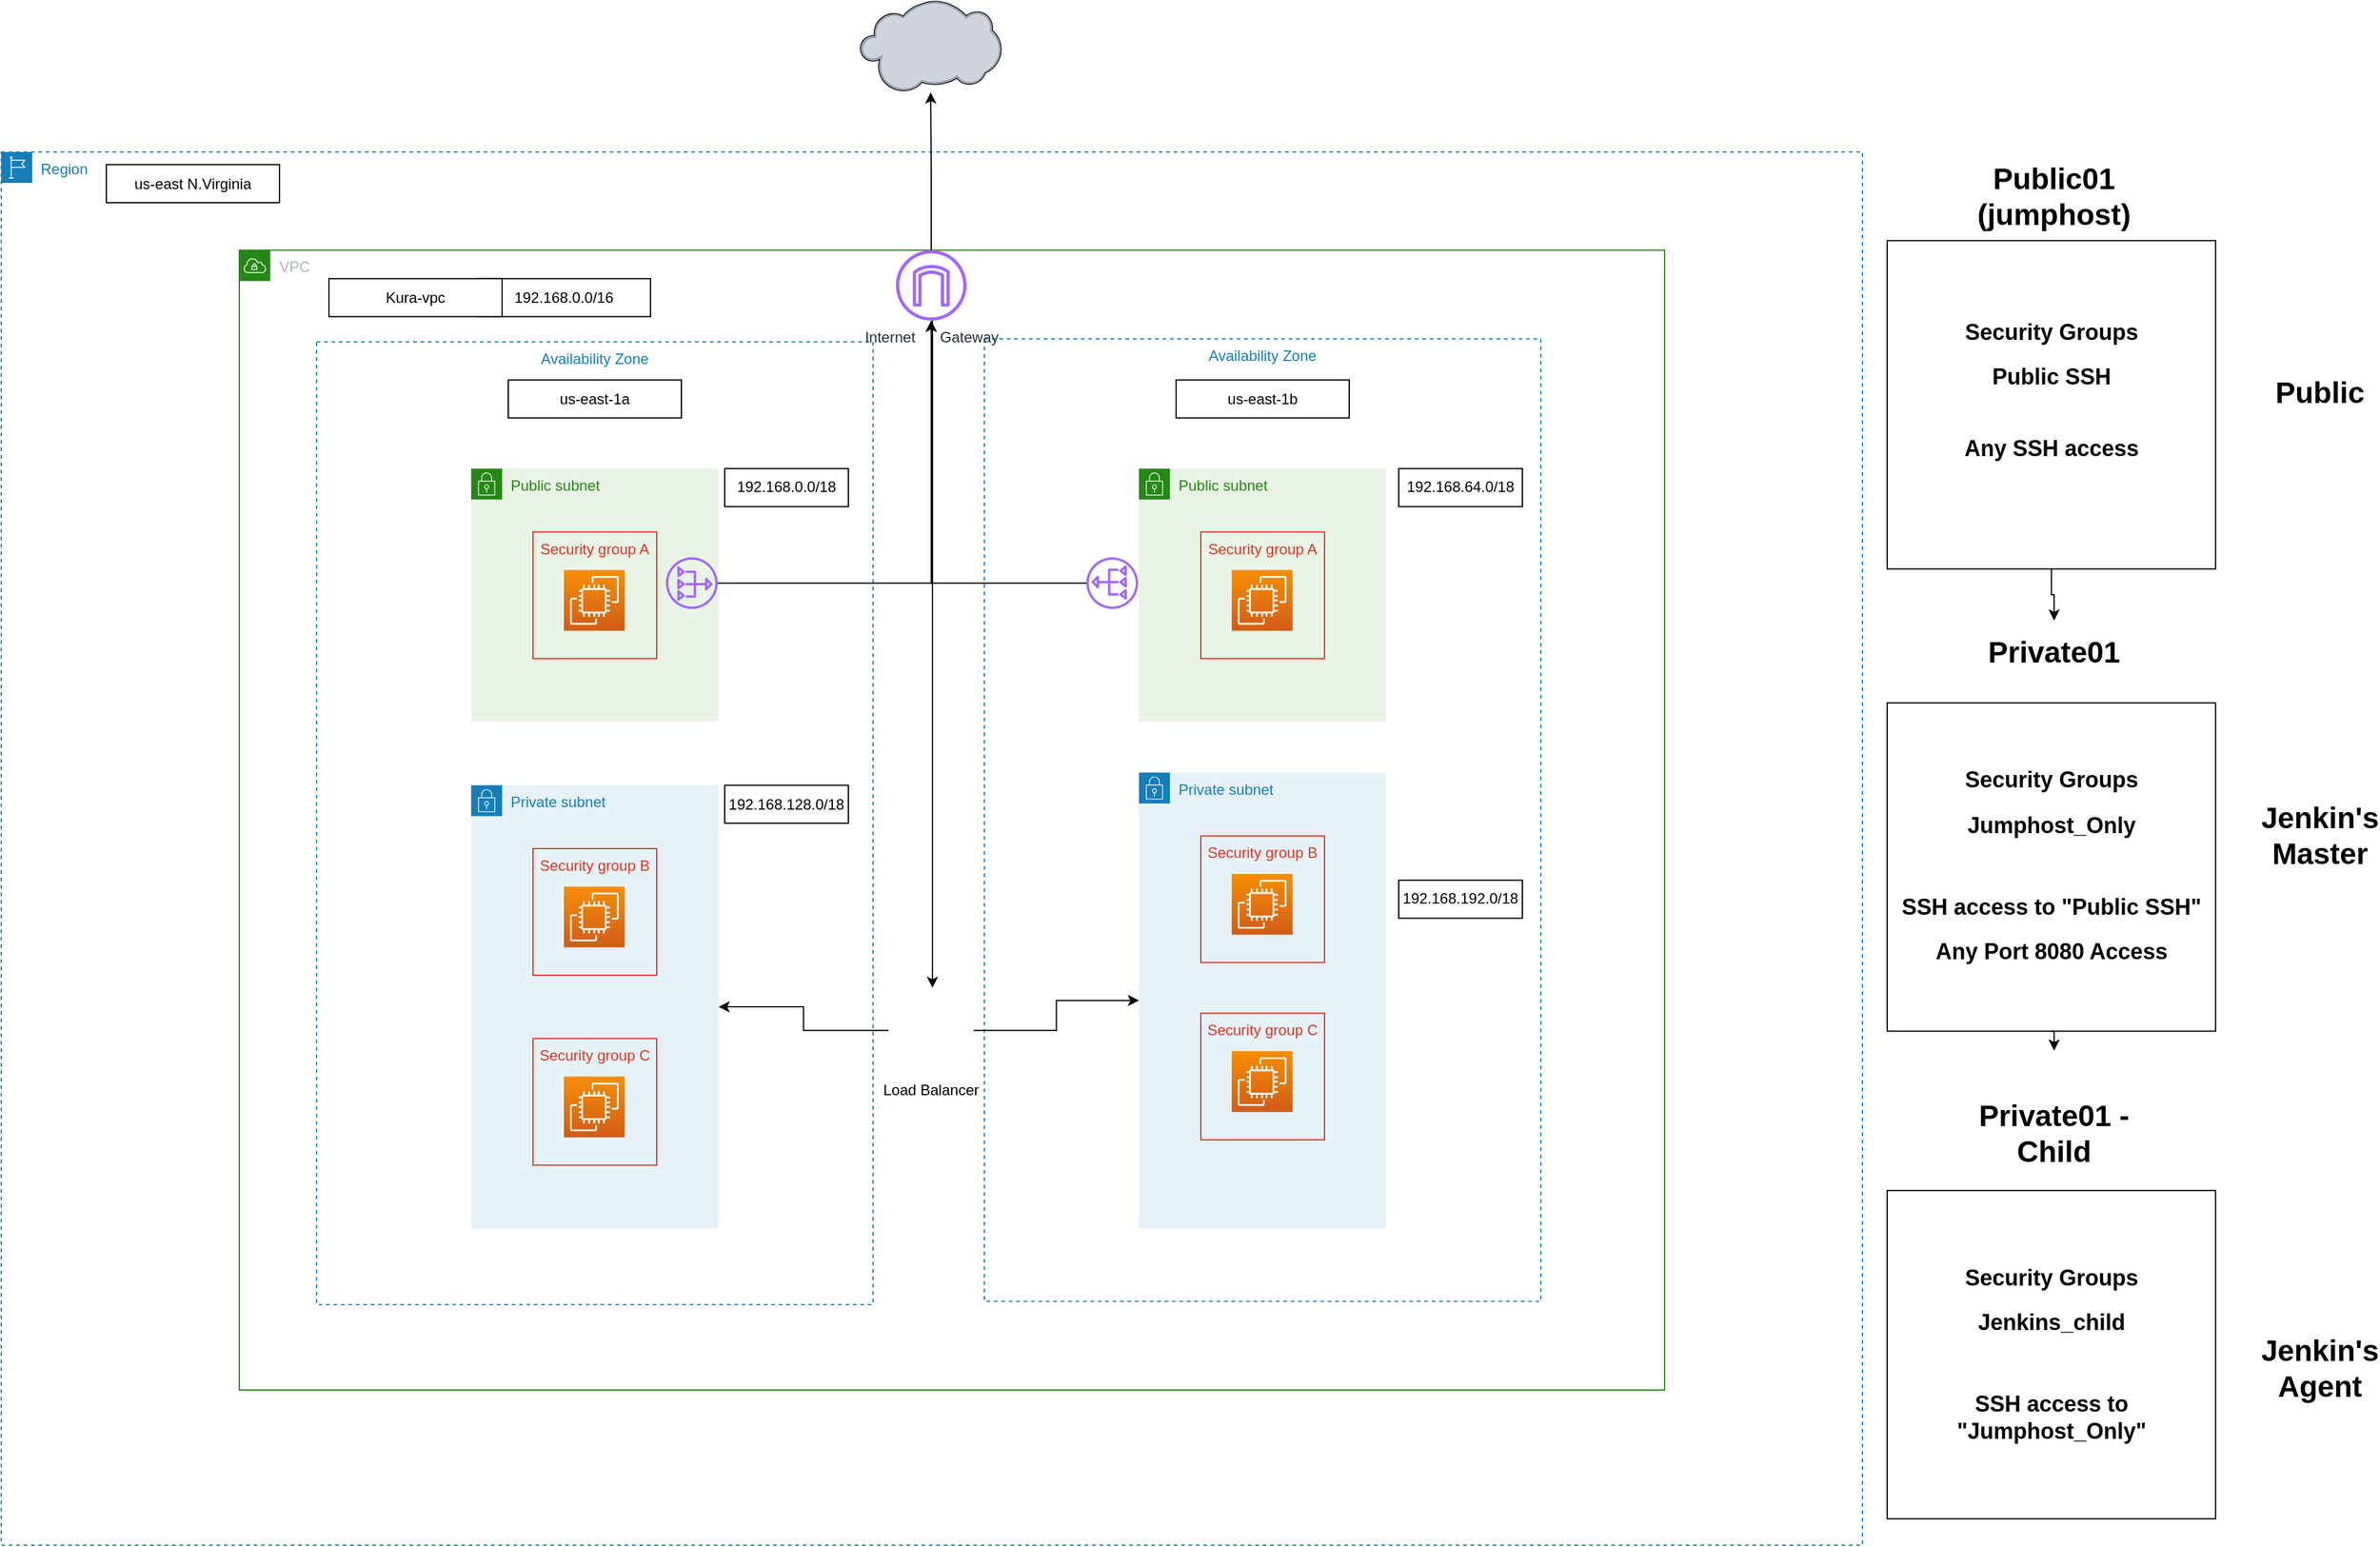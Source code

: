 <mxfile version="15.2.7" type="google"><diagram id="nw7TyY6NWrNO5nHJW8jS" name="Page-1"><mxGraphModel dx="2060" dy="1105" grid="1" gridSize="10" guides="1" tooltips="1" connect="1" arrows="1" fold="1" page="1" pageScale="1" pageWidth="850" pageHeight="1100" math="0" shadow="0"><root><mxCell id="0"/><mxCell id="1" parent="0"/><mxCell id="H42SkX31hr6P1atMQj-_-8" value="" style="group" vertex="1" connectable="0" parent="1"><mxGeometry x="240" y="530" width="1895" height="1250" as="geometry"/></mxCell><mxCell id="H42SkX31hr6P1atMQj-_-9" value="Availability Zone" style="fillColor=none;strokeColor=#147EBA;dashed=1;verticalAlign=top;fontStyle=0;fontColor=#147EBA;" vertex="1" parent="H42SkX31hr6P1atMQj-_-8"><mxGeometry x="255" y="276.639" width="450" height="778.689" as="geometry"/></mxCell><mxCell id="H42SkX31hr6P1atMQj-_-10" value="Region" style="points=[[0,0],[0.25,0],[0.5,0],[0.75,0],[1,0],[1,0.25],[1,0.5],[1,0.75],[1,1],[0.75,1],[0.5,1],[0.25,1],[0,1],[0,0.75],[0,0.5],[0,0.25]];outlineConnect=0;gradientColor=none;html=1;whiteSpace=wrap;fontSize=12;fontStyle=0;shape=mxgraph.aws4.group;grIcon=mxgraph.aws4.group_region;strokeColor=#147EBA;fillColor=none;verticalAlign=top;align=left;spacingLeft=30;fontColor=#147EBA;dashed=1;expand=1;" vertex="1" parent="H42SkX31hr6P1atMQj-_-8"><mxGeometry y="122.951" width="1505" height="1127.049" as="geometry"/></mxCell><mxCell id="H42SkX31hr6P1atMQj-_-11" value="VPC" style="points=[[0,0],[0.25,0],[0.5,0],[0.75,0],[1,0],[1,0.25],[1,0.5],[1,0.75],[1,1],[0.75,1],[0.5,1],[0.25,1],[0,1],[0,0.75],[0,0.5],[0,0.25]];outlineConnect=0;gradientColor=none;html=1;whiteSpace=wrap;fontSize=12;fontStyle=0;shape=mxgraph.aws4.group;grIcon=mxgraph.aws4.group_vpc;strokeColor=#248814;fillColor=none;verticalAlign=top;align=left;spacingLeft=30;fontColor=#AAB7B8;dashed=0;" vertex="1" parent="H42SkX31hr6P1atMQj-_-8"><mxGeometry x="192.5" y="202.357" width="1152.5" height="922.131" as="geometry"/></mxCell><mxCell id="H42SkX31hr6P1atMQj-_-12" value="Availability Zone" style="fillColor=none;strokeColor=#147EBA;dashed=1;verticalAlign=top;fontStyle=0;fontColor=#147EBA;" vertex="1" parent="H42SkX31hr6P1atMQj-_-8"><mxGeometry x="795" y="274.078" width="450" height="778.689" as="geometry"/></mxCell><mxCell id="H42SkX31hr6P1atMQj-_-13" value="" style="group" vertex="1" connectable="0" parent="H42SkX31hr6P1atMQj-_-8"><mxGeometry x="380" y="635.246" width="200" height="358.607" as="geometry"/></mxCell><mxCell id="H42SkX31hr6P1atMQj-_-14" value="Private subnet" style="points=[[0,0],[0.25,0],[0.5,0],[0.75,0],[1,0],[1,0.25],[1,0.5],[1,0.75],[1,1],[0.75,1],[0.5,1],[0.25,1],[0,1],[0,0.75],[0,0.5],[0,0.25]];outlineConnect=0;gradientColor=none;html=1;whiteSpace=wrap;fontSize=12;fontStyle=0;shape=mxgraph.aws4.group;grIcon=mxgraph.aws4.group_security_group;grStroke=0;strokeColor=#147EBA;fillColor=#E6F2F8;verticalAlign=top;align=left;spacingLeft=30;fontColor=#147EBA;dashed=0;" vertex="1" parent="H42SkX31hr6P1atMQj-_-13"><mxGeometry width="200" height="358.607" as="geometry"/></mxCell><mxCell id="H42SkX31hr6P1atMQj-_-15" value="Security group B" style="fillColor=none;strokeColor=#DD3522;verticalAlign=top;fontStyle=0;fontColor=#DD3522;" vertex="1" parent="H42SkX31hr6P1atMQj-_-13"><mxGeometry x="50" y="51.23" width="100" height="102.459" as="geometry"/></mxCell><mxCell id="H42SkX31hr6P1atMQj-_-16" value="" style="points=[[0,0,0],[0.25,0,0],[0.5,0,0],[0.75,0,0],[1,0,0],[0,1,0],[0.25,1,0],[0.5,1,0],[0.75,1,0],[1,1,0],[0,0.25,0],[0,0.5,0],[0,0.75,0],[1,0.25,0],[1,0.5,0],[1,0.75,0]];outlineConnect=0;fontColor=#232F3E;gradientColor=#F78E04;gradientDirection=north;fillColor=#D05C17;strokeColor=#ffffff;dashed=0;verticalLabelPosition=bottom;verticalAlign=top;align=center;html=1;fontSize=12;fontStyle=0;aspect=fixed;shape=mxgraph.aws4.resourceIcon;resIcon=mxgraph.aws4.ec2;" vertex="1" parent="H42SkX31hr6P1atMQj-_-13"><mxGeometry x="75" y="81.967" width="49.18" height="49.18" as="geometry"/></mxCell><mxCell id="H42SkX31hr6P1atMQj-_-17" value="Security group C" style="fillColor=none;strokeColor=#DD3522;verticalAlign=top;fontStyle=0;fontColor=#DD3522;" vertex="1" parent="H42SkX31hr6P1atMQj-_-13"><mxGeometry x="50" y="204.918" width="100" height="102.459" as="geometry"/></mxCell><mxCell id="H42SkX31hr6P1atMQj-_-18" value="" style="points=[[0,0,0],[0.25,0,0],[0.5,0,0],[0.75,0,0],[1,0,0],[0,1,0],[0.25,1,0],[0.5,1,0],[0.75,1,0],[1,1,0],[0,0.25,0],[0,0.5,0],[0,0.75,0],[1,0.25,0],[1,0.5,0],[1,0.75,0]];outlineConnect=0;fontColor=#232F3E;gradientColor=#F78E04;gradientDirection=north;fillColor=#D05C17;strokeColor=#ffffff;dashed=0;verticalLabelPosition=bottom;verticalAlign=top;align=center;html=1;fontSize=12;fontStyle=0;aspect=fixed;shape=mxgraph.aws4.resourceIcon;resIcon=mxgraph.aws4.ec2;" vertex="1" parent="H42SkX31hr6P1atMQj-_-13"><mxGeometry x="75" y="235.656" width="49.18" height="49.18" as="geometry"/></mxCell><mxCell id="H42SkX31hr6P1atMQj-_-19" value="" style="group" vertex="1" connectable="0" parent="H42SkX31hr6P1atMQj-_-8"><mxGeometry x="920" y="625" width="200" height="368.852" as="geometry"/></mxCell><mxCell id="H42SkX31hr6P1atMQj-_-20" value="Private subnet" style="points=[[0,0],[0.25,0],[0.5,0],[0.75,0],[1,0],[1,0.25],[1,0.5],[1,0.75],[1,1],[0.75,1],[0.5,1],[0.25,1],[0,1],[0,0.75],[0,0.5],[0,0.25]];outlineConnect=0;gradientColor=none;html=1;whiteSpace=wrap;fontSize=12;fontStyle=0;shape=mxgraph.aws4.group;grIcon=mxgraph.aws4.group_security_group;grStroke=0;strokeColor=#147EBA;fillColor=#E6F2F8;verticalAlign=top;align=left;spacingLeft=30;fontColor=#147EBA;dashed=0;" vertex="1" parent="H42SkX31hr6P1atMQj-_-19"><mxGeometry width="200" height="368.852" as="geometry"/></mxCell><mxCell id="H42SkX31hr6P1atMQj-_-22" value="Security group B" style="fillColor=none;strokeColor=#DD3522;verticalAlign=top;fontStyle=0;fontColor=#DD3522;" vertex="1" parent="H42SkX31hr6P1atMQj-_-19"><mxGeometry x="50" y="51.23" width="100" height="102.459" as="geometry"/></mxCell><mxCell id="H42SkX31hr6P1atMQj-_-23" value="" style="points=[[0,0,0],[0.25,0,0],[0.5,0,0],[0.75,0,0],[1,0,0],[0,1,0],[0.25,1,0],[0.5,1,0],[0.75,1,0],[1,1,0],[0,0.25,0],[0,0.5,0],[0,0.75,0],[1,0.25,0],[1,0.5,0],[1,0.75,0]];outlineConnect=0;fontColor=#232F3E;gradientColor=#F78E04;gradientDirection=north;fillColor=#D05C17;strokeColor=#ffffff;dashed=0;verticalLabelPosition=bottom;verticalAlign=top;align=center;html=1;fontSize=12;fontStyle=0;aspect=fixed;shape=mxgraph.aws4.resourceIcon;resIcon=mxgraph.aws4.ec2;" vertex="1" parent="H42SkX31hr6P1atMQj-_-19"><mxGeometry x="75" y="81.967" width="49.18" height="49.18" as="geometry"/></mxCell><mxCell id="H42SkX31hr6P1atMQj-_-24" value="Security group C" style="fillColor=none;strokeColor=#DD3522;verticalAlign=top;fontStyle=0;fontColor=#DD3522;" vertex="1" parent="H42SkX31hr6P1atMQj-_-19"><mxGeometry x="50" y="194.672" width="100" height="102.459" as="geometry"/></mxCell><mxCell id="H42SkX31hr6P1atMQj-_-25" value="" style="points=[[0,0,0],[0.25,0,0],[0.5,0,0],[0.75,0,0],[1,0,0],[0,1,0],[0.25,1,0],[0.5,1,0],[0.75,1,0],[1,1,0],[0,0.25,0],[0,0.5,0],[0,0.75,0],[1,0.25,0],[1,0.5,0],[1,0.75,0]];outlineConnect=0;fontColor=#232F3E;gradientColor=#F78E04;gradientDirection=north;fillColor=#D05C17;strokeColor=#ffffff;dashed=0;verticalLabelPosition=bottom;verticalAlign=top;align=center;html=1;fontSize=12;fontStyle=0;aspect=fixed;shape=mxgraph.aws4.resourceIcon;resIcon=mxgraph.aws4.ec2;" vertex="1" parent="H42SkX31hr6P1atMQj-_-19"><mxGeometry x="75" y="225.41" width="49.18" height="49.18" as="geometry"/></mxCell><mxCell id="H42SkX31hr6P1atMQj-_-26" value="us-east-1a" style="html=1;whiteSpace=wrap;container=1;recursiveResize=0;collapsible=0;" vertex="1" parent="H42SkX31hr6P1atMQj-_-8"><mxGeometry x="410" y="307.377" width="140" height="30.738" as="geometry"/></mxCell><mxCell id="H42SkX31hr6P1atMQj-_-27" value="us-east-1b" style="html=1;whiteSpace=wrap;container=1;recursiveResize=0;collapsible=0;" vertex="1" parent="H42SkX31hr6P1atMQj-_-8"><mxGeometry x="950" y="307.377" width="140" height="30.738" as="geometry"/></mxCell><mxCell id="H42SkX31hr6P1atMQj-_-28" value="us-east N.Virginia" style="html=1;whiteSpace=wrap;container=1;recursiveResize=0;collapsible=0;" vertex="1" parent="H42SkX31hr6P1atMQj-_-8"><mxGeometry x="85" y="133.197" width="140" height="30.738" as="geometry"/></mxCell><mxCell id="H42SkX31hr6P1atMQj-_-29" value="192.168.192.0/18" style="html=1;whiteSpace=wrap;container=1;recursiveResize=0;collapsible=0;" vertex="1" parent="H42SkX31hr6P1atMQj-_-8"><mxGeometry x="1130" y="712.09" width="100" height="30.738" as="geometry"/></mxCell><mxCell id="H42SkX31hr6P1atMQj-_-30" value="192.168.128.0/18" style="html=1;whiteSpace=wrap;container=1;recursiveResize=0;collapsible=0;" vertex="1" parent="H42SkX31hr6P1atMQj-_-8"><mxGeometry x="585" y="635.246" width="100" height="30.738" as="geometry"/></mxCell><mxCell id="H42SkX31hr6P1atMQj-_-31" value="192.168.64.0/18" style="html=1;whiteSpace=wrap;container=1;recursiveResize=0;collapsible=0;" vertex="1" parent="H42SkX31hr6P1atMQj-_-8"><mxGeometry x="1130" y="379.098" width="100" height="30.738" as="geometry"/></mxCell><mxCell id="H42SkX31hr6P1atMQj-_-32" value="192.168.0.0/18" style="html=1;whiteSpace=wrap;container=1;recursiveResize=0;collapsible=0;" vertex="1" parent="H42SkX31hr6P1atMQj-_-8"><mxGeometry x="585" y="379.098" width="100" height="30.738" as="geometry"/></mxCell><mxCell id="H42SkX31hr6P1atMQj-_-33" value="192.168.0.0/16" style="html=1;whiteSpace=wrap;container=1;recursiveResize=0;collapsible=0;" vertex="1" parent="H42SkX31hr6P1atMQj-_-8"><mxGeometry x="385" y="225.41" width="140" height="30.738" as="geometry"/></mxCell><mxCell id="H42SkX31hr6P1atMQj-_-34" value="Kura-vpc" style="html=1;whiteSpace=wrap;container=1;recursiveResize=0;collapsible=0;labelBorderColor=#FFFFFF;" vertex="1" parent="H42SkX31hr6P1atMQj-_-8"><mxGeometry x="265" y="225.41" width="140" height="30.738" as="geometry"/></mxCell><mxCell id="H42SkX31hr6P1atMQj-_-35" value="Internet&amp;nbsp; &amp;nbsp; &amp;nbsp; Gateway" style="outlineConnect=0;fontColor=#232F3E;gradientColor=none;fillColor=#A166FF;strokeColor=none;dashed=0;verticalLabelPosition=bottom;verticalAlign=top;align=center;html=1;fontSize=12;fontStyle=0;aspect=fixed;pointerEvents=1;shape=mxgraph.aws4.internet_gateway;" vertex="1" parent="H42SkX31hr6P1atMQj-_-8"><mxGeometry x="723.5" y="202.357" width="57.049" height="57.049" as="geometry"/></mxCell><mxCell id="H42SkX31hr6P1atMQj-_-36" value="" style="verticalLabelPosition=bottom;aspect=fixed;html=1;verticalAlign=top;strokeColor=none;align=center;outlineConnect=0;shape=mxgraph.citrix.cloud;fontColor=#000000;" vertex="1" parent="H42SkX31hr6P1atMQj-_-8"><mxGeometry x="694.28" width="114.541" height="74.754" as="geometry"/></mxCell><mxCell id="H42SkX31hr6P1atMQj-_-37" style="edgeStyle=orthogonalEdgeStyle;rounded=0;orthogonalLoop=1;jettySize=auto;html=1;" edge="1" parent="H42SkX31hr6P1atMQj-_-8" source="H42SkX31hr6P1atMQj-_-35" target="H42SkX31hr6P1atMQj-_-36"><mxGeometry relative="1" as="geometry"/></mxCell><mxCell id="H42SkX31hr6P1atMQj-_-38" value="" style="group" vertex="1" connectable="0" parent="H42SkX31hr6P1atMQj-_-8"><mxGeometry x="380" y="379.098" width="210" height="204.918" as="geometry"/></mxCell><mxCell id="H42SkX31hr6P1atMQj-_-39" value="Public subnet" style="points=[[0,0],[0.25,0],[0.5,0],[0.75,0],[1,0],[1,0.25],[1,0.5],[1,0.75],[1,1],[0.75,1],[0.5,1],[0.25,1],[0,1],[0,0.75],[0,0.5],[0,0.25]];outlineConnect=0;gradientColor=none;html=1;whiteSpace=wrap;fontSize=12;fontStyle=0;shape=mxgraph.aws4.group;grIcon=mxgraph.aws4.group_security_group;grStroke=0;strokeColor=#248814;fillColor=#E9F3E6;verticalAlign=top;align=left;spacingLeft=30;fontColor=#248814;dashed=0;" vertex="1" parent="H42SkX31hr6P1atMQj-_-38"><mxGeometry width="200" height="204.918" as="geometry"/></mxCell><mxCell id="H42SkX31hr6P1atMQj-_-40" value="" style="group" vertex="1" connectable="0" parent="H42SkX31hr6P1atMQj-_-38"><mxGeometry width="210" height="204.918" as="geometry"/></mxCell><mxCell id="H42SkX31hr6P1atMQj-_-41" value="Security group A" style="fillColor=none;strokeColor=#DD3522;verticalAlign=top;fontStyle=0;fontColor=#DD3522;" vertex="1" parent="H42SkX31hr6P1atMQj-_-40"><mxGeometry x="50" y="51.23" width="100" height="102.459" as="geometry"/></mxCell><mxCell id="H42SkX31hr6P1atMQj-_-42" value="" style="points=[[0,0,0],[0.25,0,0],[0.5,0,0],[0.75,0,0],[1,0,0],[0,1,0],[0.25,1,0],[0.5,1,0],[0.75,1,0],[1,1,0],[0,0.25,0],[0,0.5,0],[0,0.75,0],[1,0.25,0],[1,0.5,0],[1,0.75,0]];outlineConnect=0;fontColor=#232F3E;gradientColor=#F78E04;gradientDirection=north;fillColor=#D05C17;strokeColor=#ffffff;dashed=0;verticalLabelPosition=bottom;verticalAlign=top;align=center;html=1;fontSize=12;fontStyle=0;aspect=fixed;shape=mxgraph.aws4.resourceIcon;resIcon=mxgraph.aws4.ec2;" vertex="1" parent="H42SkX31hr6P1atMQj-_-40"><mxGeometry x="75" y="81.967" width="49.18" height="49.18" as="geometry"/></mxCell><mxCell id="H42SkX31hr6P1atMQj-_-43" value="" style="outlineConnect=0;fontColor=#232F3E;gradientColor=none;fillColor=#A166FF;strokeColor=none;dashed=0;verticalLabelPosition=bottom;verticalAlign=top;align=center;html=1;fontSize=12;fontStyle=0;aspect=fixed;pointerEvents=1;shape=mxgraph.aws4.nat_gateway;" vertex="1" parent="H42SkX31hr6P1atMQj-_-38"><mxGeometry x="157.5" y="71.721" width="41.803" height="41.803" as="geometry"/></mxCell><mxCell id="H42SkX31hr6P1atMQj-_-44" value="" style="group" vertex="1" connectable="0" parent="H42SkX31hr6P1atMQj-_-8"><mxGeometry x="920" y="379.098" width="200" height="204.918" as="geometry"/></mxCell><mxCell id="H42SkX31hr6P1atMQj-_-45" value="Public subnet" style="points=[[0,0],[0.25,0],[0.5,0],[0.75,0],[1,0],[1,0.25],[1,0.5],[1,0.75],[1,1],[0.75,1],[0.5,1],[0.25,1],[0,1],[0,0.75],[0,0.5],[0,0.25]];outlineConnect=0;gradientColor=none;html=1;whiteSpace=wrap;fontSize=12;fontStyle=0;shape=mxgraph.aws4.group;grIcon=mxgraph.aws4.group_security_group;grStroke=0;strokeColor=#248814;fillColor=#E9F3E6;verticalAlign=top;align=left;spacingLeft=30;fontColor=#248814;dashed=0;" vertex="1" parent="H42SkX31hr6P1atMQj-_-44"><mxGeometry width="200" height="204.918" as="geometry"/></mxCell><mxCell id="H42SkX31hr6P1atMQj-_-46" value="" style="group" vertex="1" connectable="0" parent="H42SkX31hr6P1atMQj-_-44"><mxGeometry width="200" height="204.918" as="geometry"/></mxCell><mxCell id="H42SkX31hr6P1atMQj-_-47" value="Security group A" style="fillColor=none;strokeColor=#DD3522;verticalAlign=top;fontStyle=0;fontColor=#DD3522;" vertex="1" parent="H42SkX31hr6P1atMQj-_-46"><mxGeometry x="50" y="51.23" width="100" height="102.459" as="geometry"/></mxCell><mxCell id="H42SkX31hr6P1atMQj-_-48" value="" style="points=[[0,0,0],[0.25,0,0],[0.5,0,0],[0.75,0,0],[1,0,0],[0,1,0],[0.25,1,0],[0.5,1,0],[0.75,1,0],[1,1,0],[0,0.25,0],[0,0.5,0],[0,0.75,0],[1,0.25,0],[1,0.5,0],[1,0.75,0]];outlineConnect=0;fontColor=#232F3E;gradientColor=#F78E04;gradientDirection=north;fillColor=#D05C17;strokeColor=#ffffff;dashed=0;verticalLabelPosition=bottom;verticalAlign=top;align=center;html=1;fontSize=12;fontStyle=0;aspect=fixed;shape=mxgraph.aws4.resourceIcon;resIcon=mxgraph.aws4.ec2;" vertex="1" parent="H42SkX31hr6P1atMQj-_-46"><mxGeometry x="75" y="81.967" width="49.18" height="49.18" as="geometry"/></mxCell><mxCell id="H42SkX31hr6P1atMQj-_-49" style="edgeStyle=orthogonalEdgeStyle;rounded=0;orthogonalLoop=1;jettySize=auto;html=1;entryX=1;entryY=0.5;entryDx=0;entryDy=0;" edge="1" parent="H42SkX31hr6P1atMQj-_-8" source="H42SkX31hr6P1atMQj-_-51" target="H42SkX31hr6P1atMQj-_-14"><mxGeometry relative="1" as="geometry"/></mxCell><mxCell id="H42SkX31hr6P1atMQj-_-50" style="edgeStyle=orthogonalEdgeStyle;rounded=0;orthogonalLoop=1;jettySize=auto;html=1;entryX=0;entryY=0.5;entryDx=0;entryDy=0;" edge="1" parent="H42SkX31hr6P1atMQj-_-8" source="H42SkX31hr6P1atMQj-_-51" target="H42SkX31hr6P1atMQj-_-20"><mxGeometry relative="1" as="geometry"/></mxCell><mxCell id="H42SkX31hr6P1atMQj-_-51" value="Load Balancer" style="shape=image;verticalLabelPosition=bottom;labelBackgroundColor=#ffffff;verticalAlign=top;aspect=fixed;imageAspect=0;image=https://upload.wikimedia.org/wikipedia/commons/thumb/d/d2/AWS_Simple_Icons_Networking_Amazon_Elastic_Load_Balancer.svg/1024px-AWS_Simple_Icons_Networking_Amazon_Elastic_Load_Balancer.svg.png;direction=south;" vertex="1" parent="H42SkX31hr6P1atMQj-_-8"><mxGeometry x="717.5" y="799.18" width="68.852" height="68.852" as="geometry"/></mxCell><mxCell id="H42SkX31hr6P1atMQj-_-52" style="edgeStyle=orthogonalEdgeStyle;rounded=0;orthogonalLoop=1;jettySize=auto;html=1;" edge="1" parent="H42SkX31hr6P1atMQj-_-8" source="H42SkX31hr6P1atMQj-_-53" target="H42SkX31hr6P1atMQj-_-35"><mxGeometry relative="1" as="geometry"/></mxCell><mxCell id="H42SkX31hr6P1atMQj-_-53" value="" style="outlineConnect=0;fontColor=#232F3E;gradientColor=none;fillColor=#A166FF;strokeColor=none;dashed=0;verticalLabelPosition=bottom;verticalAlign=top;align=center;html=1;fontSize=12;fontStyle=0;aspect=fixed;pointerEvents=1;shape=mxgraph.aws4.nat_gateway;direction=west;" vertex="1" parent="H42SkX31hr6P1atMQj-_-8"><mxGeometry x="877.5" y="450.82" width="41.803" height="41.803" as="geometry"/></mxCell><mxCell id="H42SkX31hr6P1atMQj-_-54" style="edgeStyle=orthogonalEdgeStyle;rounded=0;orthogonalLoop=1;jettySize=auto;html=1;" edge="1" parent="H42SkX31hr6P1atMQj-_-8" source="H42SkX31hr6P1atMQj-_-35" target="H42SkX31hr6P1atMQj-_-51"><mxGeometry relative="1" as="geometry"><Array as="points"><mxPoint x="753" y="635.246"/><mxPoint x="753" y="635.246"/></Array></mxGeometry></mxCell><mxCell id="H42SkX31hr6P1atMQj-_-55" style="edgeStyle=orthogonalEdgeStyle;rounded=0;orthogonalLoop=1;jettySize=auto;html=1;" edge="1" parent="H42SkX31hr6P1atMQj-_-8" source="H42SkX31hr6P1atMQj-_-43" target="H42SkX31hr6P1atMQj-_-35"><mxGeometry relative="1" as="geometry"/></mxCell><mxCell id="H42SkX31hr6P1atMQj-_-56" value="" style="group" vertex="1" connectable="0" parent="H42SkX31hr6P1atMQj-_-8"><mxGeometry x="1525" y="133.197" width="270" height="338.115" as="geometry"/></mxCell><mxCell id="H42SkX31hr6P1atMQj-_-57" value="&lt;h2&gt;Security Groups&lt;/h2&gt;&lt;h2&gt;Public SSH&lt;/h2&gt;&lt;h2&gt;&lt;br&gt;Any SSH access&lt;br&gt;&lt;br&gt;&lt;/h2&gt;" style="whiteSpace=wrap;html=1;aspect=fixed;" vertex="1" parent="H42SkX31hr6P1atMQj-_-56"><mxGeometry y="61.475" width="265.574" height="265.574" as="geometry"/></mxCell><mxCell id="H42SkX31hr6P1atMQj-_-58" value="&lt;h1&gt;Public01 (jumphost)&lt;/h1&gt;" style="text;html=1;strokeColor=none;fillColor=none;align=center;verticalAlign=middle;whiteSpace=wrap;rounded=0;" vertex="1" parent="H42SkX31hr6P1atMQj-_-56"><mxGeometry x="50" width="170" height="51.23" as="geometry"/></mxCell><mxCell id="H42SkX31hr6P1atMQj-_-59" value="" style="group" vertex="1" connectable="0" parent="H42SkX31hr6P1atMQj-_-8"><mxGeometry x="1525" y="502.049" width="270" height="343.238" as="geometry"/></mxCell><mxCell id="H42SkX31hr6P1atMQj-_-60" value="&lt;h2&gt;Security Groups&lt;/h2&gt;&lt;h2&gt;Jumphost_Only&lt;/h2&gt;&lt;div&gt;&lt;br&gt;&lt;/div&gt;&lt;h2&gt;SSH access to &quot;Public SSH&quot;&lt;/h2&gt;&lt;h2&gt;Any Port 8080 Access&lt;/h2&gt;" style="whiteSpace=wrap;html=1;aspect=fixed;" vertex="1" parent="H42SkX31hr6P1atMQj-_-59"><mxGeometry y="66.598" width="265.574" height="265.574" as="geometry"/></mxCell><mxCell id="H42SkX31hr6P1atMQj-_-61" value="&lt;h1&gt;Private01&lt;/h1&gt;" style="text;html=1;strokeColor=none;fillColor=none;align=center;verticalAlign=middle;whiteSpace=wrap;rounded=0;" vertex="1" parent="H42SkX31hr6P1atMQj-_-59"><mxGeometry x="50" width="170" height="51.23" as="geometry"/></mxCell><mxCell id="H42SkX31hr6P1atMQj-_-62" value="" style="group" vertex="1" connectable="0" parent="H42SkX31hr6P1atMQj-_-8"><mxGeometry x="1525" y="891.393" width="270" height="348.361" as="geometry"/></mxCell><mxCell id="H42SkX31hr6P1atMQj-_-63" value="&lt;h2&gt;Security Groups&lt;/h2&gt;&lt;h2&gt;Jenkins_child&lt;/h2&gt;&lt;div&gt;&lt;br&gt;&lt;/div&gt;&lt;h2&gt;SSH access to &quot;Jumphost_Only&quot;&lt;/h2&gt;" style="whiteSpace=wrap;html=1;aspect=fixed;" vertex="1" parent="H42SkX31hr6P1atMQj-_-62"><mxGeometry y="71.721" width="265.574" height="265.574" as="geometry"/></mxCell><mxCell id="H42SkX31hr6P1atMQj-_-64" value="&lt;h1&gt;Private01 - Child&lt;/h1&gt;" style="text;html=1;strokeColor=none;fillColor=none;align=center;verticalAlign=middle;whiteSpace=wrap;rounded=0;" vertex="1" parent="H42SkX31hr6P1atMQj-_-62"><mxGeometry x="50" width="170" height="51.23" as="geometry"/></mxCell><mxCell id="H42SkX31hr6P1atMQj-_-65" value="&lt;h1&gt;Jenkin's Master&lt;/h1&gt;" style="text;html=1;strokeColor=none;fillColor=none;align=center;verticalAlign=middle;whiteSpace=wrap;rounded=0;" vertex="1" parent="H42SkX31hr6P1atMQj-_-8"><mxGeometry x="1855" y="665.984" width="40" height="20.492" as="geometry"/></mxCell><mxCell id="H42SkX31hr6P1atMQj-_-66" value="&lt;h1&gt;Jenkin's Agent&lt;/h1&gt;" style="text;html=1;strokeColor=none;fillColor=none;align=center;verticalAlign=middle;whiteSpace=wrap;rounded=0;" vertex="1" parent="H42SkX31hr6P1atMQj-_-8"><mxGeometry x="1855" y="1096.311" width="40" height="20.492" as="geometry"/></mxCell><mxCell id="H42SkX31hr6P1atMQj-_-67" value="&lt;h1&gt;Public&lt;/h1&gt;" style="text;html=1;strokeColor=none;fillColor=none;align=center;verticalAlign=middle;whiteSpace=wrap;rounded=0;" vertex="1" parent="H42SkX31hr6P1atMQj-_-8"><mxGeometry x="1855" y="307.377" width="40" height="20.492" as="geometry"/></mxCell><mxCell id="H42SkX31hr6P1atMQj-_-68" style="edgeStyle=orthogonalEdgeStyle;rounded=0;orthogonalLoop=1;jettySize=auto;html=1;entryX=0.5;entryY=0;entryDx=0;entryDy=0;" edge="1" parent="H42SkX31hr6P1atMQj-_-8" source="H42SkX31hr6P1atMQj-_-57" target="H42SkX31hr6P1atMQj-_-61"><mxGeometry relative="1" as="geometry"/></mxCell><mxCell id="H42SkX31hr6P1atMQj-_-69" style="edgeStyle=orthogonalEdgeStyle;rounded=0;orthogonalLoop=1;jettySize=auto;html=1;exitX=0.5;exitY=1;exitDx=0;exitDy=0;" edge="1" parent="1" source="H42SkX31hr6P1atMQj-_-60"><mxGeometry relative="1" as="geometry"><mxPoint x="1900" y="1380" as="targetPoint"/></mxGeometry></mxCell></root></mxGraphModel></diagram></mxfile>